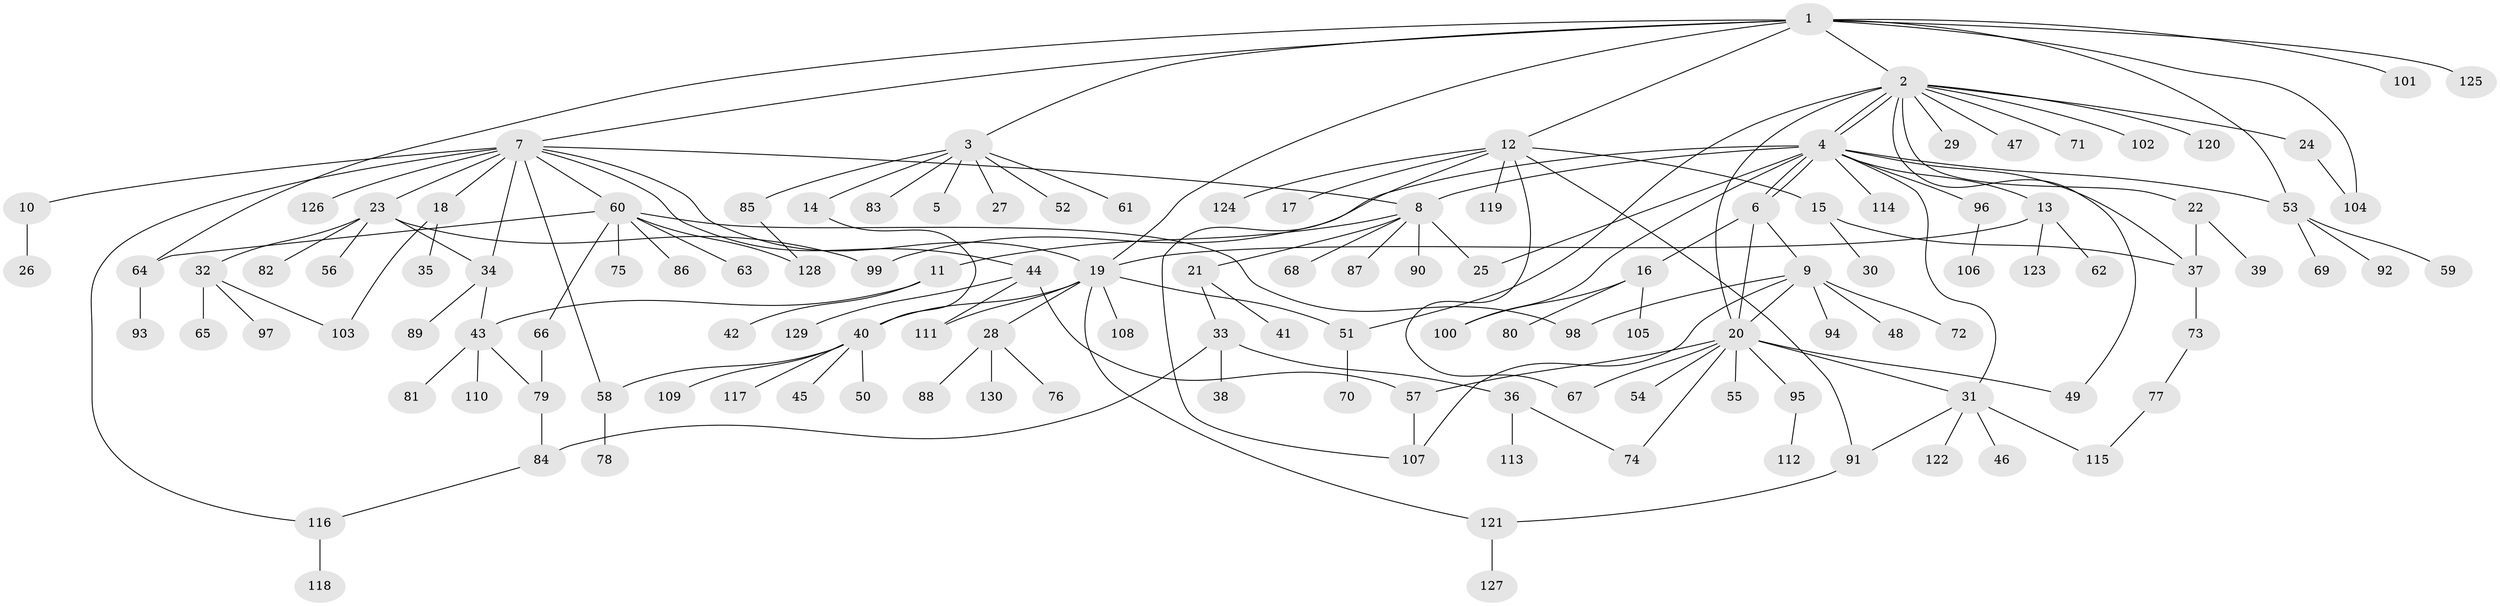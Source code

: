 // Generated by graph-tools (version 1.1) at 2025/47/03/09/25 04:47:36]
// undirected, 130 vertices, 166 edges
graph export_dot {
graph [start="1"]
  node [color=gray90,style=filled];
  1;
  2;
  3;
  4;
  5;
  6;
  7;
  8;
  9;
  10;
  11;
  12;
  13;
  14;
  15;
  16;
  17;
  18;
  19;
  20;
  21;
  22;
  23;
  24;
  25;
  26;
  27;
  28;
  29;
  30;
  31;
  32;
  33;
  34;
  35;
  36;
  37;
  38;
  39;
  40;
  41;
  42;
  43;
  44;
  45;
  46;
  47;
  48;
  49;
  50;
  51;
  52;
  53;
  54;
  55;
  56;
  57;
  58;
  59;
  60;
  61;
  62;
  63;
  64;
  65;
  66;
  67;
  68;
  69;
  70;
  71;
  72;
  73;
  74;
  75;
  76;
  77;
  78;
  79;
  80;
  81;
  82;
  83;
  84;
  85;
  86;
  87;
  88;
  89;
  90;
  91;
  92;
  93;
  94;
  95;
  96;
  97;
  98;
  99;
  100;
  101;
  102;
  103;
  104;
  105;
  106;
  107;
  108;
  109;
  110;
  111;
  112;
  113;
  114;
  115;
  116;
  117;
  118;
  119;
  120;
  121;
  122;
  123;
  124;
  125;
  126;
  127;
  128;
  129;
  130;
  1 -- 2;
  1 -- 3;
  1 -- 7;
  1 -- 12;
  1 -- 19;
  1 -- 53;
  1 -- 64;
  1 -- 101;
  1 -- 104;
  1 -- 125;
  2 -- 4;
  2 -- 4;
  2 -- 20;
  2 -- 22;
  2 -- 24;
  2 -- 29;
  2 -- 47;
  2 -- 49;
  2 -- 51;
  2 -- 71;
  2 -- 102;
  2 -- 120;
  3 -- 5;
  3 -- 14;
  3 -- 27;
  3 -- 52;
  3 -- 61;
  3 -- 83;
  3 -- 85;
  4 -- 6;
  4 -- 6;
  4 -- 8;
  4 -- 13;
  4 -- 25;
  4 -- 31;
  4 -- 37;
  4 -- 53;
  4 -- 96;
  4 -- 99;
  4 -- 100;
  4 -- 114;
  6 -- 9;
  6 -- 16;
  6 -- 20;
  7 -- 8;
  7 -- 10;
  7 -- 18;
  7 -- 19;
  7 -- 23;
  7 -- 34;
  7 -- 44;
  7 -- 58;
  7 -- 60;
  7 -- 116;
  7 -- 126;
  8 -- 11;
  8 -- 21;
  8 -- 25;
  8 -- 68;
  8 -- 87;
  8 -- 90;
  9 -- 20;
  9 -- 48;
  9 -- 72;
  9 -- 94;
  9 -- 98;
  9 -- 107;
  10 -- 26;
  11 -- 42;
  11 -- 43;
  12 -- 15;
  12 -- 17;
  12 -- 67;
  12 -- 91;
  12 -- 107;
  12 -- 119;
  12 -- 124;
  13 -- 19;
  13 -- 62;
  13 -- 123;
  14 -- 40;
  15 -- 30;
  15 -- 37;
  16 -- 80;
  16 -- 100;
  16 -- 105;
  18 -- 35;
  18 -- 103;
  19 -- 28;
  19 -- 40;
  19 -- 51;
  19 -- 108;
  19 -- 111;
  19 -- 121;
  20 -- 31;
  20 -- 49;
  20 -- 54;
  20 -- 55;
  20 -- 57;
  20 -- 67;
  20 -- 74;
  20 -- 95;
  21 -- 33;
  21 -- 41;
  22 -- 37;
  22 -- 39;
  23 -- 32;
  23 -- 34;
  23 -- 56;
  23 -- 82;
  23 -- 99;
  24 -- 104;
  28 -- 76;
  28 -- 88;
  28 -- 130;
  31 -- 46;
  31 -- 91;
  31 -- 115;
  31 -- 122;
  32 -- 65;
  32 -- 97;
  32 -- 103;
  33 -- 36;
  33 -- 38;
  33 -- 84;
  34 -- 43;
  34 -- 89;
  36 -- 74;
  36 -- 113;
  37 -- 73;
  40 -- 45;
  40 -- 50;
  40 -- 58;
  40 -- 109;
  40 -- 117;
  43 -- 79;
  43 -- 81;
  43 -- 110;
  44 -- 57;
  44 -- 111;
  44 -- 129;
  51 -- 70;
  53 -- 59;
  53 -- 69;
  53 -- 92;
  57 -- 107;
  58 -- 78;
  60 -- 63;
  60 -- 64;
  60 -- 66;
  60 -- 75;
  60 -- 86;
  60 -- 98;
  60 -- 128;
  64 -- 93;
  66 -- 79;
  73 -- 77;
  77 -- 115;
  79 -- 84;
  84 -- 116;
  85 -- 128;
  91 -- 121;
  95 -- 112;
  96 -- 106;
  116 -- 118;
  121 -- 127;
}
